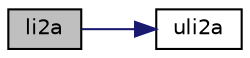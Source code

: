 digraph "li2a"
{
 // INTERACTIVE_SVG=YES
  edge [fontname="Helvetica",fontsize="10",labelfontname="Helvetica",labelfontsize="10"];
  node [fontname="Helvetica",fontsize="10",shape=record];
  rankdir="LR";
  Node1 [label="li2a",height=0.2,width=0.4,color="black", fillcolor="grey75", style="filled", fontcolor="black"];
  Node1 -> Node2 [color="midnightblue",fontsize="10",style="solid",fontname="Helvetica"];
  Node2 [label="uli2a",height=0.2,width=0.4,color="black", fillcolor="white", style="filled",URL="$d1/dc6/a00037.html#ac8448f6a2ace7b25fc6fbd5561fe5e75"];
}
